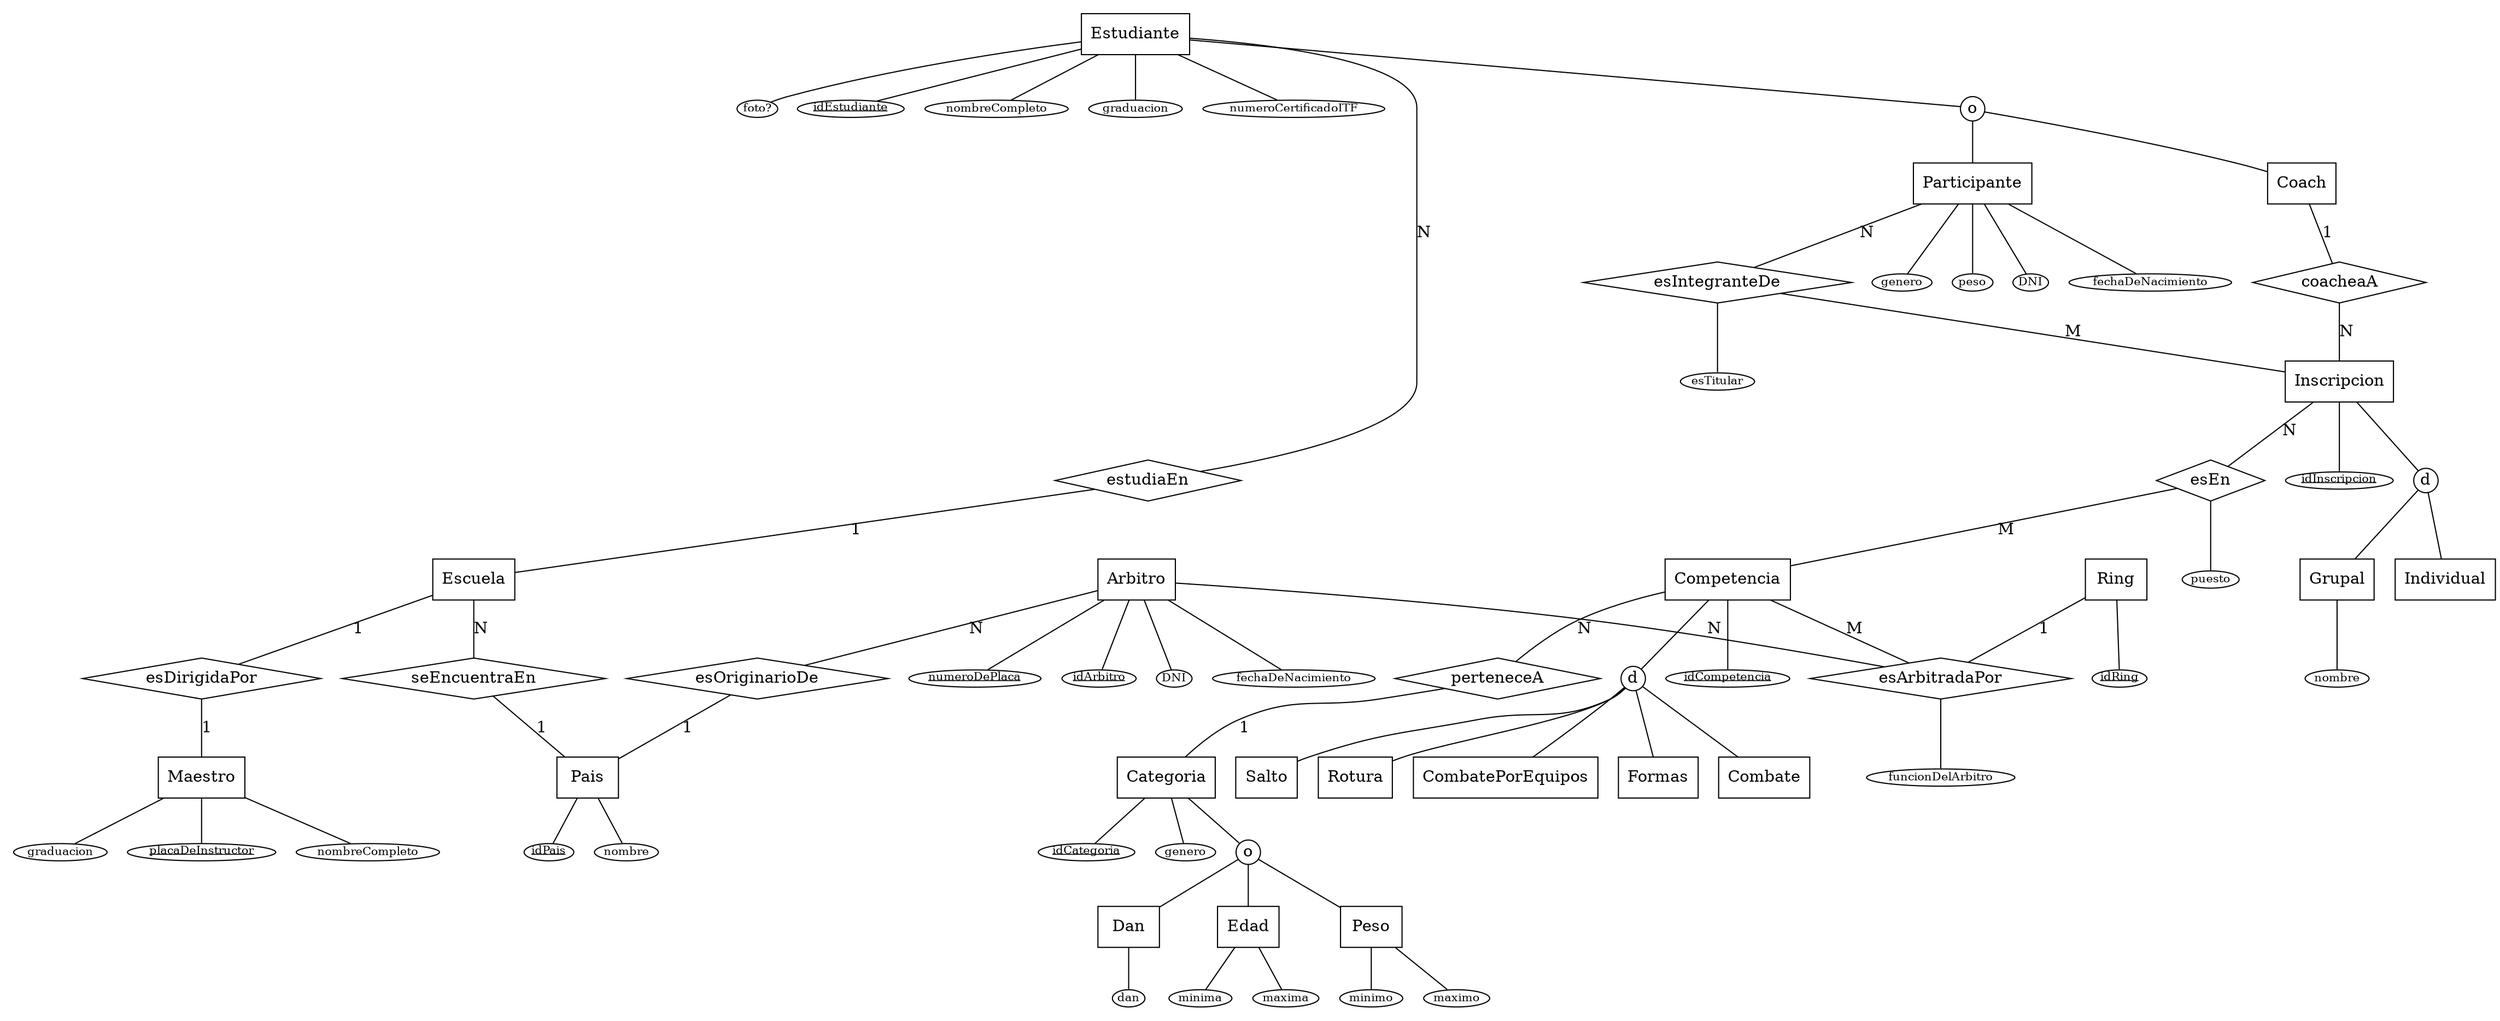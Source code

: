 graph MER {
  // Entidades y relaciones.
  Estudiante [shape=box];
  estudiaEn [shape=diamond];
  Escuela [shape=box];
  esDirigidaPor [shape=diamond];
  Maestro [shape=box];
  oEstudiante [shape=circle,label=o,fixedsize=false,width=0,height=0,margin=0];
  Participante [shape=box];
  Coach [shape=box];

  Inscripcion [shape=box];
  esIntegranteDe [shape=diamond];
  coacheaA [shape=diamond];
  dInscripcion [shape=circle,label=d,fixedsize=false,width=0,height=0,margin=0];
  Individual [shape=box];
  Grupal [shape=box];
  esEn [shape=diamond];
  Competencia [shape=box];

  perteneceA [shape=diamond];
  Categoria [shape=box];
  oCategoria [shape=circle,label=o,fixedsize=false,width=0,height=0,margin=0];
  Dan [shape=box];
  Edad [shape=box];
  Peso [shape=box];

  Pais [shape=box];
  seEncuentraEn [shape=diamond];
  esOriginarioDe [shape=diamond];

  dCompetencia [shape=circle,label=d,fixedsize=false,width=0,height=0,margin=0];
  Formas [shape=box];
  Combate [shape=box];
  Salto [shape=box];
  Rotura [shape=box];
  CombatePorEquipos [shape=box];

  Ring [shape=box];
  Arbitro [shape=box];
  esArbitradaPor [shape=diamond];

  // Conectores
  Estudiante -- estudiaEn [label=N];
  estudiaEn -- Escuela [label=1];
  Escuela -- esDirigidaPor [label=1];
  esDirigidaPor -- Maestro [label=1];
  Escuela -- seEncuentraEn [label=N];
  seEncuentraEn -- Pais [label=1];

  Estudiante -- oEstudiante;
  oEstudiante -- Participante;
  oEstudiante -- Coach;
  Participante -- esIntegranteDe [label=N];
  esIntegranteDe -- Inscripcion [label=M];
  Coach -- coacheaA [label=1];
  coacheaA -- Inscripcion [label=N];
  Inscripcion -- dInscripcion;
  dInscripcion -- Individual;
  dInscripcion -- Grupal;

  Inscripcion -- esEn [label=N];
  esEn -- Competencia [label=M];
  Competencia -- dCompetencia;
  dCompetencia -- Formas;
  dCompetencia -- Combate;
  dCompetencia -- Salto;
  dCompetencia -- Rotura;
  dCompetencia -- CombatePorEquipos;

  Competencia -- perteneceA [label=N];
  perteneceA -- Categoria [label=1];
  Categoria -- oCategoria;
  oCategoria -- Dan;
  oCategoria -- Edad;
  oCategoria -- Peso;

  Competencia -- esArbitradaPor [label=M];
  Ring -- esArbitradaPor [label=1];
  Arbitro -- esArbitradaPor [label=N];
  Arbitro -- esOriginarioDe [label=N];
  esOriginarioDe -- Pais [label=1];

  // Atributos y conectores de conectores
  //   1. Poner de nombre clusterNombre.
  //   2. Agregar:
  //          margin=0; style=invis;
  //          node [fontsize=10,fixedsize=false,shape=ellipse,width=0,height=0,margin=0];
  //   TODO: ver como hacer para acortar los edges.
  subgraph clusterAtributosMaestro {
    margin=0; style=invis;
    node [fontsize=10,fixedsize=false,shape=ellipse,width=0,height=0,margin=0];
    aMaestroNombreCompleto [shape=ellipse, label=nombreCompleto];
    aMaestroGraduacion [shape=ellipse, label=graduacion];
    aMaestroNumeroPlacaDeInstructor [shape=ellipse, label=<<u>placaDeInstructor</u>>];
    Maestro -- aMaestroNombreCompleto;
    Maestro -- aMaestroGraduacion;
    Maestro -- aMaestroNumeroPlacaDeInstructor;
  }

  subgraph clusterAtributosEstudiante {
    margin=0; style=invis;
    node [fontsize=10,fixedsize=false,shape=ellipse,width=0,height=0,margin=0];
    aEstudianteId [shape=ellipse, label=<<u>idEstudiante</u>>];
    aEstudianteNombreCompleto [shape=ellipse, label=nombreCompleto];
    aEstudianteGraduacion [shape=ellipse, label=graduacion];
    aEstudianteCertificadoITF [shape=ellipse, label=numeroCertificadoITF];
    aEstudianteFoto [shape=ellipse, label="foto?"];
    Estudiante -- aEstudianteId;
    Estudiante -- aEstudianteNombreCompleto;
    Estudiante -- aEstudianteGraduacion;
    Estudiante -- aEstudianteCertificadoITF;
    Estudiante -- aEstudianteFoto;
  }

  subgraph clusterAtributosParticipante {
    margin=0; style=invis;
    node [fontsize=10,fixedsize=false,shape=ellipse,width=0,height=0,margin=0];
    aParticipanteDNI [shape=ellipse, label=DNI];
    aParticipanteFechaDeNac [shape=ellipse, label=fechaDeNacimiento];
    aParticipanteGenero [shape=ellipse, label=genero];
    aParticipantePeso [shape=ellipse, label=peso];
    Participante -- aParticipanteDNI;
    Participante -- aParticipanteFechaDeNac;
    Participante -- aParticipanteGenero;
    Participante -- aParticipantePeso;
  }

  subgraph clusterAtributosArbitro {
    margin=0; style=invis;
    node [fontsize=10,fixedsize=false,shape=ellipse,width=0,height=0,margin=0];
    aArbitroNombre [shape=ellipse, label=DNI];
    aArbitroGraduacion [shape=ellipse, label=fechaDeNacimiento];
    aArbitroNroPlaca [shape=ellipse, label=<<u>numeroDePlaca</u>>];
    Arbitro -- aArbitroNombre;
    Arbitro -- aArbitroGraduacion;
    Arbitro -- aArbitroNroPlaca;
  }

  subgraph clusterAtributosGrupal {
    margin=0; style=invis;
    node [fontsize=10,fixedsize=false,shape=ellipse,width=0,height=0,margin=0];
    aGrupalNombre [shape=ellipse, label=nombre];
    Grupal -- aGrupalNombre;
  }

  subgraph clusterAtributosDan {
    margin=0; style=invis;
    node [fontsize=10,fixedsize=false,shape=ellipse,width=0,height=0,margin=0];
    aDanDan [shape=ellipse, label=dan];
    Dan -- aDanDan;
  }

  subgraph clusterAtributosEdad {
    margin=0; style=invis;
    node [fontsize=10,fixedsize=false,shape=ellipse,width=0,height=0,margin=0];
    aEdadMin [shape=ellipse, label=minima];
    aEdadMax[shape=ellipse, label=maxima];
    Edad -- aEdadMin;
    Edad -- aEdadMax;
  }

  subgraph clusterAtributosPeso {
    margin=0; style=invis;
    node [fontsize=10,fixedsize=false,shape=ellipse,width=0,height=0,margin=0];
    aPesoMin [shape=ellipse, label=minimo];
    aPesoMax[shape=ellipse, label=maximo];
    Peso -- aPesoMin;
    Peso -- aPesoMax;
  }

  subgraph clusterAtributosEsIntegranteDe {
    margin=0; style=invis;
    node [fontsize=10,fixedsize=false,shape=ellipse,width=0,height=0,margin=0];
    aEsIntegranteDeEsTitular [shape=ellipse, label=esTitular];
    esIntegranteDe -- aEsIntegranteDeEsTitular;
  }

  subgraph clusterAtributosEsEn {
    margin=0; style=invis;
    node [fontsize=10,fixedsize=false,shape=ellipse,width=0,height=0,margin=0];
    aEsEnPuesto [shape=ellipse, label=puesto];
    esEn -- aEsEnPuesto;
  }

  subgraph clusterAtributosEsArbitradaPor {
    margin=0; style=invis;
    node [fontsize=10,fixedsize=false,shape=ellipse,width=0,height=0,margin=0];
    aEsArbitradaPorFuncion [shape=ellipse, label=funcionDelArbitro];
    esArbitradaPor -- aEsArbitradaPorFuncion;
  }

  subgraph clusterAtributosPais {
    margin=0; style=invis;
    node [fontsize=10,fixedsize=false,shape=ellipse,width=0,height=0,margin=0];
    aPaisId [shape=ellipse, label=<<u>idPais</u>>];
    aPaisNombre [shape=ellipse, label=nombre];
    Pais -- aPaisId;
    Pais -- aPaisNombre;
  }

  subgraph clusterAtributosCategoria {
    margin=0; style=invis;
    node [fontsize=10,fixedsize=false,shape=ellipse,width=0,height=0,margin=0];
    aCategoriaId [shape=ellipse, label=<<u>idCategoria</u>>];
    aCategoriaGenero [shape=ellipse, label=genero];
    Categoria -- aCategoriaId;
    Categoria -- aCategoriaGenero;
  }

  subgraph clusterAtributosInscripcion {
    margin=0; style=invis;
    node [fontsize=10,fixedsize=false,shape=ellipse,width=0,height=0,margin=0];
    aInscripcionId [shape=ellipse, label=<<u>idInscripcion</u>>];
    Inscripcion -- aInscripcionId;
  }

  subgraph clusterAtributosRing {
    margin=0; style=invis;
    node [fontsize=10,fixedsize=false,shape=ellipse,width=0,height=0,margin=0];
    aRingId [shape=ellipse, label=<<u>idRing</u>>];
    Ring -- aRingId;
  }

  subgraph clusterAtributosArbitro {
    margin=0; style=invis;
    node [fontsize=10,fixedsize=false,shape=ellipse,width=0,height=0,margin=0];
    aArbitroId [shape=ellipse, label=<<u>idArbitro</u>>];
    Arbitro -- aArbitroId;
  }

  subgraph clusterAtributosCompetencia {
    margin=0; style=invis;
    node [fontsize=10,fixedsize=false,shape=ellipse,width=0,height=0,margin=0];
    aCompetenciaId [shape=ellipse, label=<<u>idCompetencia</u>>];
    Competencia -- aCompetenciaId;
  }
}


